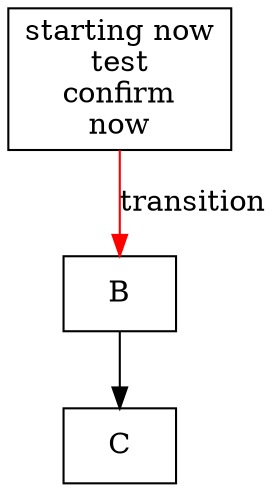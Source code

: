 digraph G {
    A [label="starting now\ntest\nconfirm\nnow", shape=box];
    B [shape=box];
    C [shape=box];

    A -> B [label="transition", color=red];
    B -> C;
}
